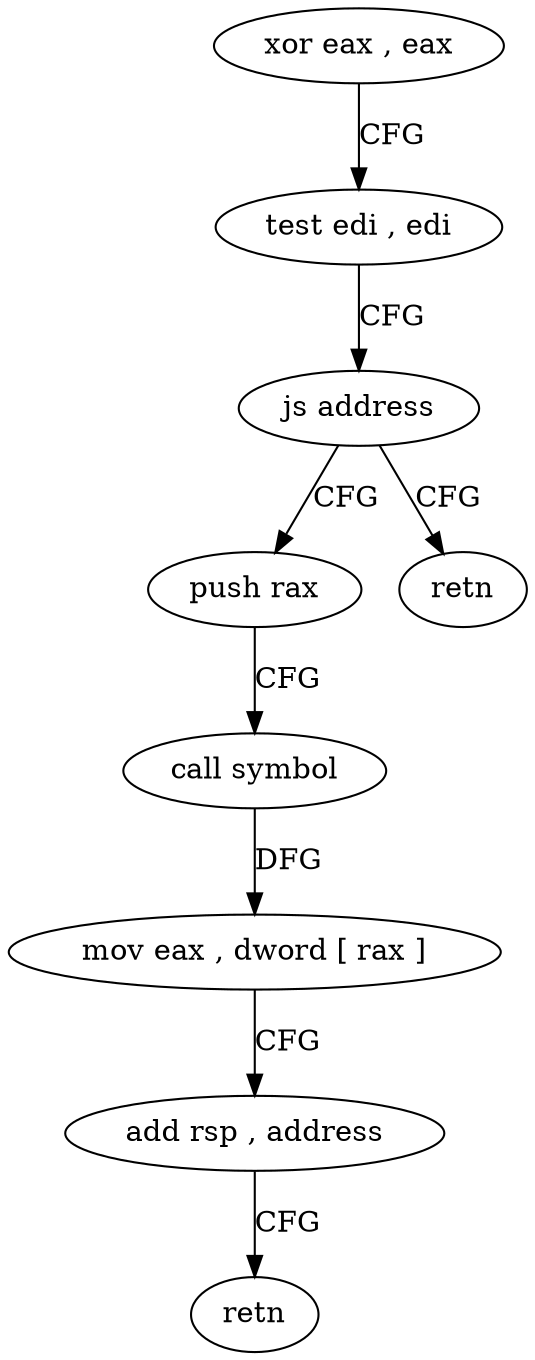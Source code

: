 digraph "func" {
"4206512" [label = "xor eax , eax" ]
"4206514" [label = "test edi , edi" ]
"4206516" [label = "js address" ]
"4206519" [label = "push rax" ]
"4206518" [label = "retn" ]
"4206520" [label = "call symbol" ]
"4206525" [label = "mov eax , dword [ rax ]" ]
"4206527" [label = "add rsp , address" ]
"4206531" [label = "retn" ]
"4206512" -> "4206514" [ label = "CFG" ]
"4206514" -> "4206516" [ label = "CFG" ]
"4206516" -> "4206519" [ label = "CFG" ]
"4206516" -> "4206518" [ label = "CFG" ]
"4206519" -> "4206520" [ label = "CFG" ]
"4206520" -> "4206525" [ label = "DFG" ]
"4206525" -> "4206527" [ label = "CFG" ]
"4206527" -> "4206531" [ label = "CFG" ]
}
